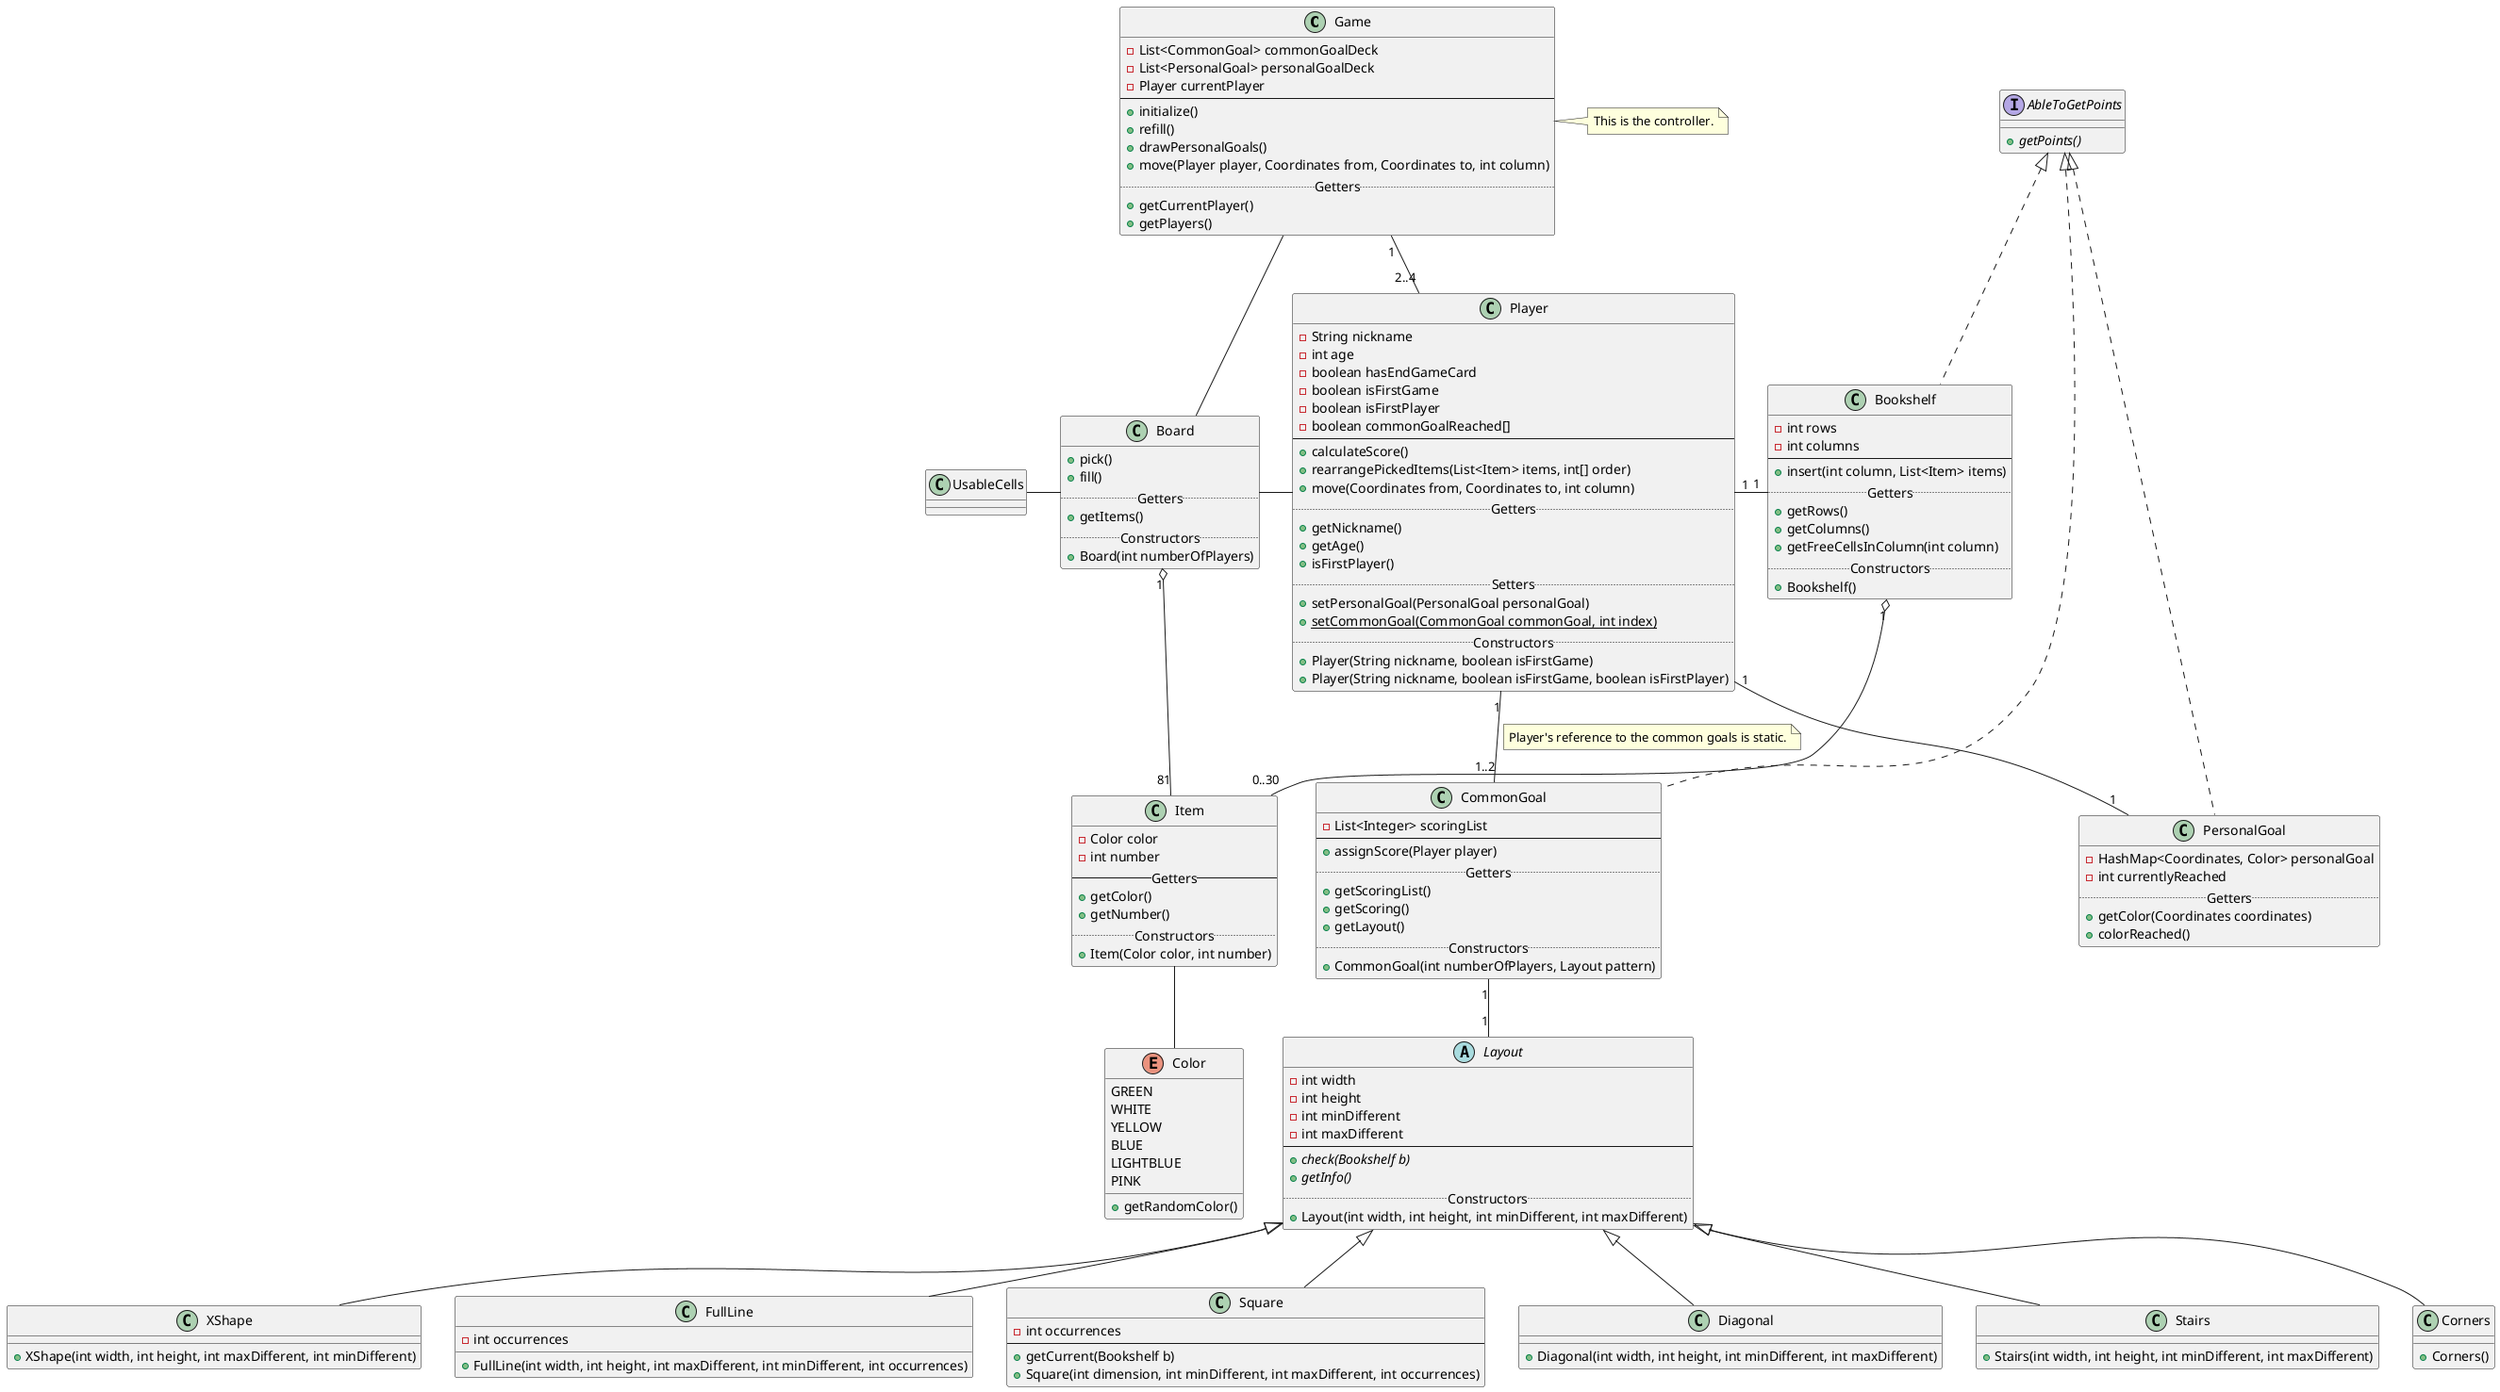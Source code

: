 @startuml
'https://plantuml.com/class-diagram
'https://plantuml.com/commons

Game -- Board
Game "1" -- "2..4" Player
Board - Player
Board -left UsableCells
Player "1" - "1" Bookshelf
Player "1" -- "1" PersonalGoal
Player "1" -- "1..2" CommonGoal
note on link
    Player's reference to the common goals is static.
end note
CommonGoal "1" -- "1" Layout
Item -- Color
Board "1" o-- "81" Item
Bookshelf "1" o-- "0..30" Item

class Game {
    -List<CommonGoal> commonGoalDeck
    -List<PersonalGoal> personalGoalDeck
    -Player currentPlayer
    ----
    +initialize()
    +refill()
    +drawPersonalGoals()
    +move(Player player, Coordinates from, Coordinates to, int column)
    .. Getters ..
    +getCurrentPlayer()
    +getPlayers()
}

note right : This is the controller.

class Item {
    -Color color
    -int number
    -- Getters --
    +getColor()
    +getNumber()
    .. Constructors ..
    +Item(Color color, int number)
}

class Player {
    -String nickname
    -int age
    -boolean hasEndGameCard
    -boolean isFirstGame
    -boolean isFirstPlayer
    -boolean commonGoalReached[]
    ----
    +calculateScore()
    +rearrangePickedItems(List<Item> items, int[] order)
    +move(Coordinates from, Coordinates to, int column)
    .. Getters ..
    +getNickname()
    +getAge()
    +isFirstPlayer()
    .. Setters ..
    +setPersonalGoal(PersonalGoal personalGoal)
    +{static} setCommonGoal(CommonGoal commonGoal, int index)
    .. Constructors ..
    +Player(String nickname, boolean isFirstGame)
    +Player(String nickname, boolean isFirstGame, boolean isFirstPlayer)
}

class Board {
    +pick()
    +fill()
    .. Getters ..
    +getItems()
    .. Constructors ..
    +Board(int numberOfPlayers)
}

interface AbleToGetPoints {
    +{abstract} getPoints()
}

class PersonalGoal implements AbleToGetPoints {
    -HashMap<Coordinates, Color> personalGoal
    -int currentlyReached
    .. Getters ..
    +getColor(Coordinates coordinates)
    +colorReached()
}

note left of PersonalGoal::reached
    It indicates the number of cells filled with the "right color"
end note

note right of PersonalGoal::goal
    The goal's configuration.
end note

class CommonGoal implements AbleToGetPoints {
    -List<Integer> scoringList
    ----
    +assignScore(Player player)
    .. Getters ..
    +getScoringList()
    +getScoring()
    +getLayout()
    .. Constructors ..
    +CommonGoal(int numberOfPlayers, Layout pattern)
}

enum Color {
    GREEN
    WHITE
    YELLOW
    BLUE
    LIGHTBLUE
    PINK
    +getRandomColor()
}

class Bookshelf implements AbleToGetPoints {
    -int rows
    -int columns
    ----
    +insert(int column, List<Item> items)
    .. Getters ..
    +getRows()
    +getColumns()
    +getFreeCellsInColumn(int column)
    .. Constructors ..
    +Bookshelf()
}

abstract Layout {
    -int width
    -int height
    -int minDifferent
    -int maxDifferent
    ----
    +{abstract} check(Bookshelf b)
    +{abstract} getInfo()
    .. Constructors ..
    +Layout(int width, int height, int minDifferent, int maxDifferent)
}

note right of Layout::getCurrent
    Returns the number of items in the correct position for a specific common goal.
end note

class XShape extends Layout{
+XShape(int width, int height, int maxDifferent, int minDifferent)
}

class FullLine extends Layout{
    -int occurrences
+FullLine(int width, int height, int maxDifferent, int minDifferent, int occurrences)
}

class Square extends Layout {
    -int occurrences
    ---
    +getCurrent(Bookshelf b)
    +Square(int dimension, int minDifferent, int maxDifferent, int occurrences)
}

class Diagonal extends Layout {
    +Diagonal(int width, int height, int minDifferent, int maxDifferent)
}

class Stairs extends Layout {

    +Stairs(int width, int height, int minDifferent, int maxDifferent)
}

class Corners extends Layout {
    +Corners()
}
@enduml
